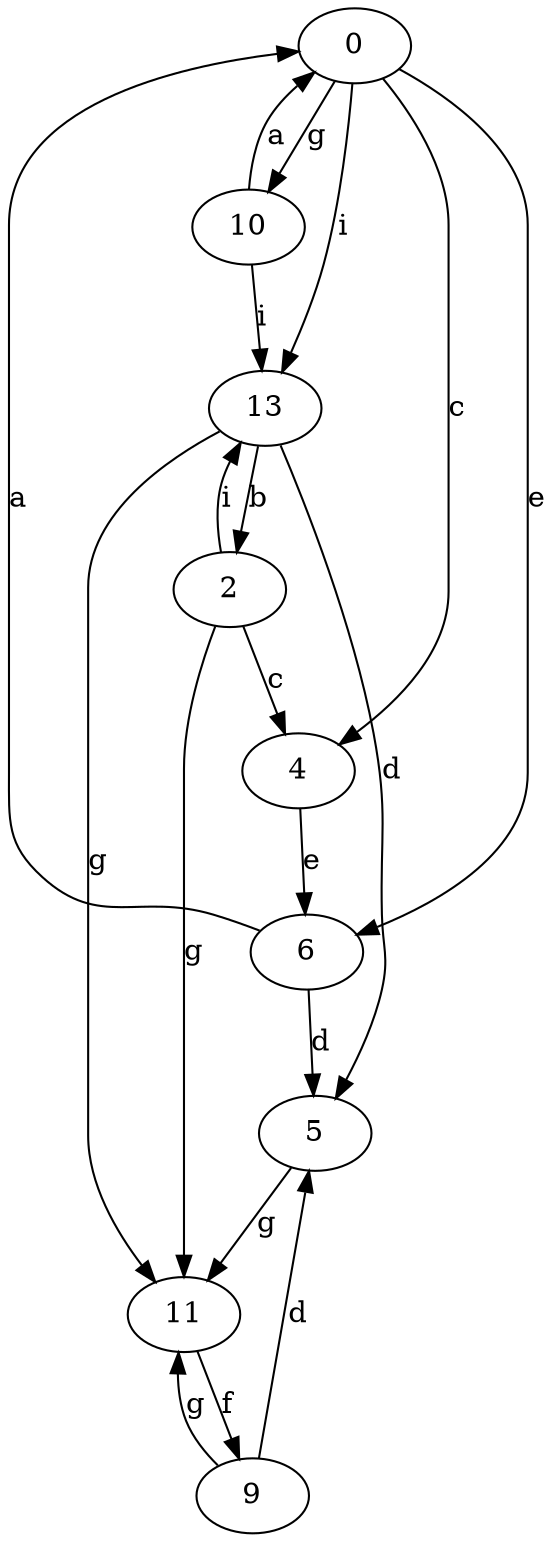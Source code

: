 strict digraph  {
0;
2;
4;
5;
6;
9;
10;
11;
13;
0 -> 4  [label=c];
0 -> 6  [label=e];
0 -> 10  [label=g];
0 -> 13  [label=i];
2 -> 4  [label=c];
2 -> 11  [label=g];
2 -> 13  [label=i];
4 -> 6  [label=e];
5 -> 11  [label=g];
6 -> 0  [label=a];
6 -> 5  [label=d];
9 -> 5  [label=d];
9 -> 11  [label=g];
10 -> 0  [label=a];
10 -> 13  [label=i];
11 -> 9  [label=f];
13 -> 2  [label=b];
13 -> 5  [label=d];
13 -> 11  [label=g];
}
